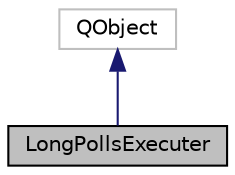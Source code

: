 digraph "LongPollsExecuter"
{
 // LATEX_PDF_SIZE
  edge [fontname="Helvetica",fontsize="10",labelfontname="Helvetica",labelfontsize="10"];
  node [fontname="Helvetica",fontsize="10",shape=record];
  Node1 [label="LongPollsExecuter",height=0.2,width=0.4,color="black", fillcolor="grey75", style="filled", fontcolor="black",tooltip="Класс, поддерживающий соединение с сервером Телеграм-мессенджера"];
  Node2 -> Node1 [dir="back",color="midnightblue",fontsize="10",style="solid",fontname="Helvetica"];
  Node2 [label="QObject",height=0.2,width=0.4,color="grey75", fillcolor="white", style="filled",tooltip=" "];
}
